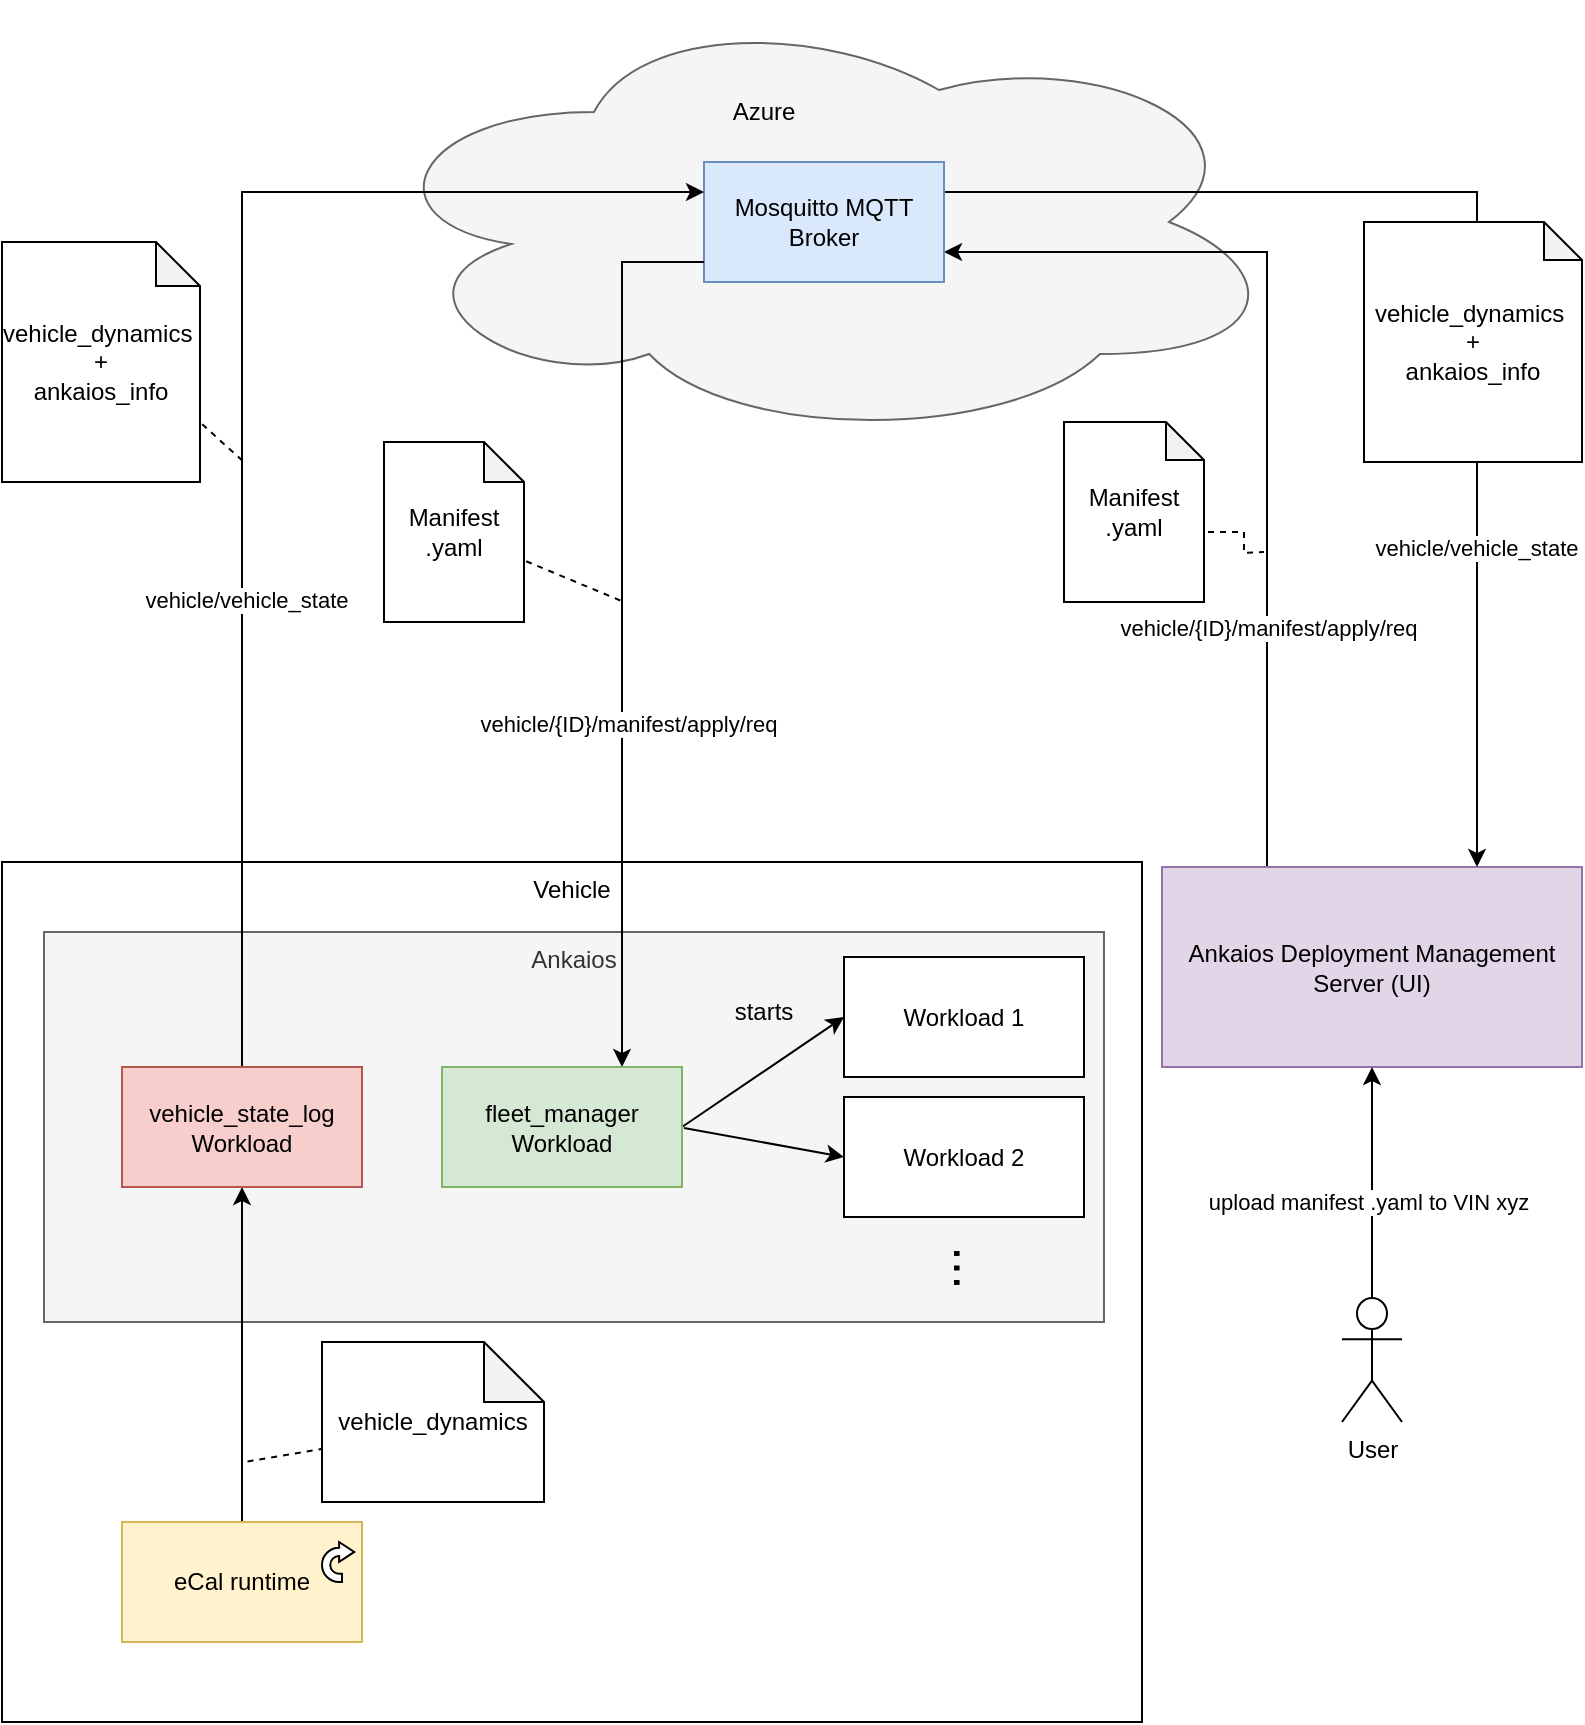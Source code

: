 <mxfile version="24.8.6">
  <diagram name="Page-1" id="0neFrX04GLnOoqS6nLKi">
    <mxGraphModel dx="1062" dy="553" grid="1" gridSize="10" guides="1" tooltips="1" connect="1" arrows="1" fold="1" page="1" pageScale="1" pageWidth="827" pageHeight="1169" math="0" shadow="0">
      <root>
        <mxCell id="0" />
        <mxCell id="1" parent="0" />
        <mxCell id="t3jhIpfsY6wh8uRrXMeH-6" value="" style="ellipse;shape=cloud;whiteSpace=wrap;html=1;fillColor=#f5f5f5;fontColor=#333333;strokeColor=#666666;" vertex="1" parent="1">
          <mxGeometry x="200" y="10" width="460" height="220" as="geometry" />
        </mxCell>
        <mxCell id="t3jhIpfsY6wh8uRrXMeH-8" value="Vehicle" style="rounded=0;whiteSpace=wrap;html=1;align=center;verticalAlign=top;" vertex="1" parent="1">
          <mxGeometry x="19" y="440" width="570" height="430" as="geometry" />
        </mxCell>
        <mxCell id="t3jhIpfsY6wh8uRrXMeH-26" style="edgeStyle=orthogonalEdgeStyle;rounded=0;orthogonalLoop=1;jettySize=auto;html=1;exitX=0.25;exitY=0;exitDx=0;exitDy=0;entryX=1;entryY=0.75;entryDx=0;entryDy=0;" edge="1" parent="1" source="t3jhIpfsY6wh8uRrXMeH-5" target="t3jhIpfsY6wh8uRrXMeH-4">
          <mxGeometry relative="1" as="geometry" />
        </mxCell>
        <mxCell id="t3jhIpfsY6wh8uRrXMeH-27" value="&lt;span style=&quot;color: rgba(0, 0, 0, 0); font-family: monospace; font-size: 0px; text-align: start; background-color: rgb(251, 251, 251);&quot;&gt;%3CmxGraphModel%3E%3Croot%3E%3CmxCell%20id%3D%220%22%2F%3E%3CmxCell%20id%3D%221%22%20parent%3D%220%22%2F%3E%3CmxCell%20id%3D%222%22%20value%3D%22vehicle%2F%7BID%7D%2Fmanifest%2Fapply%2Freq%22%20style%3D%22edgeLabel%3Bhtml%3D1%3Balign%3Dcenter%3BverticalAlign%3Dmiddle%3Bresizable%3D0%3Bpoints%3D%5B%5D%3B%22%20vertex%3D%221%22%20connectable%3D%220%22%20parent%3D%221%22%3E%3CmxGeometry%20x%3D%22332%22%20y%3D%22361.5%22%20as%3D%22geometry%22%2F%3E%3C%2FmxCell%3E%3C%2Froot%3E%3C%2FmxGraphModel%3E&lt;/span&gt;" style="edgeLabel;html=1;align=center;verticalAlign=middle;resizable=0;points=[];" vertex="1" connectable="0" parent="t3jhIpfsY6wh8uRrXMeH-26">
          <mxGeometry x="-0.367" y="-1" relative="1" as="geometry">
            <mxPoint x="1" y="1" as="offset" />
          </mxGeometry>
        </mxCell>
        <mxCell id="t3jhIpfsY6wh8uRrXMeH-28" value="vehicle/{ID}/manifest/apply/req" style="edgeLabel;html=1;align=center;verticalAlign=middle;resizable=0;points=[];" vertex="1" connectable="0" parent="t3jhIpfsY6wh8uRrXMeH-26">
          <mxGeometry x="-0.486" y="1" relative="1" as="geometry">
            <mxPoint x="1" y="1" as="offset" />
          </mxGeometry>
        </mxCell>
        <mxCell id="t3jhIpfsY6wh8uRrXMeH-5" value="Ankaios Deployment Management Server (UI)" style="rounded=0;whiteSpace=wrap;html=1;align=center;verticalAlign=middle;fillColor=#e1d5e7;strokeColor=#9673a6;" vertex="1" parent="1">
          <mxGeometry x="599" y="442.5" width="210" height="100" as="geometry" />
        </mxCell>
        <mxCell id="t3jhIpfsY6wh8uRrXMeH-30" style="edgeStyle=orthogonalEdgeStyle;rounded=0;orthogonalLoop=1;jettySize=auto;html=1;exitX=1;exitY=0.25;exitDx=0;exitDy=0;entryX=0.75;entryY=0;entryDx=0;entryDy=0;" edge="1" parent="1" source="t3jhIpfsY6wh8uRrXMeH-4" target="t3jhIpfsY6wh8uRrXMeH-5">
          <mxGeometry relative="1" as="geometry" />
        </mxCell>
        <mxCell id="t3jhIpfsY6wh8uRrXMeH-31" value="vehicle/vehicle_state" style="edgeLabel;html=1;align=center;verticalAlign=middle;resizable=0;points=[];" vertex="1" connectable="0" parent="t3jhIpfsY6wh8uRrXMeH-30">
          <mxGeometry x="0.472" y="-1" relative="1" as="geometry">
            <mxPoint as="offset" />
          </mxGeometry>
        </mxCell>
        <mxCell id="t3jhIpfsY6wh8uRrXMeH-4" value="Mosquitto MQTT Broker" style="rounded=0;whiteSpace=wrap;html=1;fillColor=#dae8fc;strokeColor=#6c8ebf;" vertex="1" parent="1">
          <mxGeometry x="370" y="90" width="120" height="60" as="geometry" />
        </mxCell>
        <mxCell id="t3jhIpfsY6wh8uRrXMeH-7" value="Ankaios" style="rounded=0;whiteSpace=wrap;html=1;align=center;verticalAlign=top;fillColor=#f5f5f5;fontColor=#333333;strokeColor=#666666;" vertex="1" parent="1">
          <mxGeometry x="40" y="475" width="530" height="195" as="geometry" />
        </mxCell>
        <mxCell id="t3jhIpfsY6wh8uRrXMeH-21" style="edgeStyle=orthogonalEdgeStyle;rounded=0;orthogonalLoop=1;jettySize=auto;html=1;exitX=0.5;exitY=0;exitDx=0;exitDy=0;entryX=0.5;entryY=1;entryDx=0;entryDy=0;" edge="1" parent="1" source="t3jhIpfsY6wh8uRrXMeH-9" target="t3jhIpfsY6wh8uRrXMeH-11">
          <mxGeometry relative="1" as="geometry" />
        </mxCell>
        <mxCell id="t3jhIpfsY6wh8uRrXMeH-9" value="eCal runtime" style="rounded=0;whiteSpace=wrap;html=1;fillColor=#fff2cc;strokeColor=#d6b656;" vertex="1" parent="1">
          <mxGeometry x="79" y="770" width="120" height="60" as="geometry" />
        </mxCell>
        <mxCell id="t3jhIpfsY6wh8uRrXMeH-15" style="edgeStyle=orthogonalEdgeStyle;rounded=0;orthogonalLoop=1;jettySize=auto;html=1;exitX=0.75;exitY=0;exitDx=0;exitDy=0;startArrow=classic;startFill=1;endArrow=none;endFill=0;" edge="1" parent="1" source="t3jhIpfsY6wh8uRrXMeH-10">
          <mxGeometry relative="1" as="geometry">
            <mxPoint x="370" y="140" as="targetPoint" />
            <Array as="points">
              <mxPoint x="329" y="140" />
            </Array>
          </mxGeometry>
        </mxCell>
        <mxCell id="t3jhIpfsY6wh8uRrXMeH-16" value="vehicle/{ID}/manifest/apply/req" style="edgeLabel;html=1;align=center;verticalAlign=middle;resizable=0;points=[];" vertex="1" connectable="0" parent="t3jhIpfsY6wh8uRrXMeH-15">
          <mxGeometry x="-0.107" y="-3" relative="1" as="geometry">
            <mxPoint y="26" as="offset" />
          </mxGeometry>
        </mxCell>
        <mxCell id="t3jhIpfsY6wh8uRrXMeH-33" style="rounded=0;orthogonalLoop=1;jettySize=auto;html=1;exitX=1;exitY=0.5;exitDx=0;exitDy=0;entryX=0;entryY=0.5;entryDx=0;entryDy=0;" edge="1" parent="1" source="t3jhIpfsY6wh8uRrXMeH-10" target="t3jhIpfsY6wh8uRrXMeH-12">
          <mxGeometry relative="1" as="geometry" />
        </mxCell>
        <mxCell id="t3jhIpfsY6wh8uRrXMeH-34" style="rounded=0;orthogonalLoop=1;jettySize=auto;html=1;entryX=0;entryY=0.5;entryDx=0;entryDy=0;" edge="1" parent="1" target="t3jhIpfsY6wh8uRrXMeH-13">
          <mxGeometry relative="1" as="geometry">
            <mxPoint x="360" y="573" as="sourcePoint" />
          </mxGeometry>
        </mxCell>
        <mxCell id="t3jhIpfsY6wh8uRrXMeH-10" value="fleet_manager&lt;div&gt;Workload&lt;/div&gt;" style="rounded=0;whiteSpace=wrap;html=1;fillColor=#d5e8d4;strokeColor=#82b366;" vertex="1" parent="1">
          <mxGeometry x="239" y="542.5" width="120" height="60" as="geometry" />
        </mxCell>
        <mxCell id="t3jhIpfsY6wh8uRrXMeH-19" style="edgeStyle=orthogonalEdgeStyle;rounded=0;orthogonalLoop=1;jettySize=auto;html=1;exitX=0.5;exitY=0;exitDx=0;exitDy=0;entryX=0;entryY=0.25;entryDx=0;entryDy=0;" edge="1" parent="1" source="t3jhIpfsY6wh8uRrXMeH-11" target="t3jhIpfsY6wh8uRrXMeH-4">
          <mxGeometry relative="1" as="geometry" />
        </mxCell>
        <mxCell id="t3jhIpfsY6wh8uRrXMeH-20" value="vehicle/vehicle_state" style="edgeLabel;html=1;align=center;verticalAlign=middle;resizable=0;points=[];" vertex="1" connectable="0" parent="t3jhIpfsY6wh8uRrXMeH-19">
          <mxGeometry x="-0.298" y="-2" relative="1" as="geometry">
            <mxPoint y="1" as="offset" />
          </mxGeometry>
        </mxCell>
        <mxCell id="t3jhIpfsY6wh8uRrXMeH-11" value="vehicle_state_log&lt;div&gt;Workload&lt;/div&gt;" style="rounded=0;whiteSpace=wrap;html=1;fillColor=#f8cecc;strokeColor=#b85450;" vertex="1" parent="1">
          <mxGeometry x="79" y="542.5" width="120" height="60" as="geometry" />
        </mxCell>
        <mxCell id="t3jhIpfsY6wh8uRrXMeH-12" value="Workload 1" style="rounded=0;whiteSpace=wrap;html=1;" vertex="1" parent="1">
          <mxGeometry x="440" y="487.5" width="120" height="60" as="geometry" />
        </mxCell>
        <mxCell id="t3jhIpfsY6wh8uRrXMeH-13" value="Workload 2" style="rounded=0;whiteSpace=wrap;html=1;" vertex="1" parent="1">
          <mxGeometry x="440" y="557.5" width="120" height="60" as="geometry" />
        </mxCell>
        <mxCell id="t3jhIpfsY6wh8uRrXMeH-14" value="..." style="text;html=1;align=center;verticalAlign=middle;whiteSpace=wrap;rounded=0;rotation=90;fontSize=26;" vertex="1" parent="1">
          <mxGeometry x="474" y="634" width="60" height="18" as="geometry" />
        </mxCell>
        <mxCell id="t3jhIpfsY6wh8uRrXMeH-18" style="rounded=0;orthogonalLoop=1;jettySize=auto;html=1;exitX=0;exitY=0;exitDx=60;exitDy=55;exitPerimeter=0;dashed=1;endArrow=none;endFill=0;" edge="1" parent="1" source="t3jhIpfsY6wh8uRrXMeH-17">
          <mxGeometry relative="1" as="geometry">
            <mxPoint x="330" y="310" as="targetPoint" />
          </mxGeometry>
        </mxCell>
        <mxCell id="t3jhIpfsY6wh8uRrXMeH-17" value="Manifest&lt;div&gt;.yaml&lt;/div&gt;" style="shape=note;whiteSpace=wrap;html=1;backgroundOutline=1;darkOpacity=0.05;size=20;" vertex="1" parent="1">
          <mxGeometry x="210" y="230" width="70" height="90" as="geometry" />
        </mxCell>
        <mxCell id="t3jhIpfsY6wh8uRrXMeH-23" style="rounded=0;orthogonalLoop=1;jettySize=auto;html=1;exitX=0.011;exitY=0.665;exitDx=0;exitDy=0;exitPerimeter=0;dashed=1;endArrow=none;endFill=0;" edge="1" parent="1" source="t3jhIpfsY6wh8uRrXMeH-22">
          <mxGeometry relative="1" as="geometry">
            <mxPoint x="140" y="740" as="targetPoint" />
          </mxGeometry>
        </mxCell>
        <mxCell id="t3jhIpfsY6wh8uRrXMeH-22" value="vehicle_dynamics" style="shape=note;whiteSpace=wrap;html=1;backgroundOutline=1;darkOpacity=0.05;" vertex="1" parent="1">
          <mxGeometry x="179" y="680" width="111" height="80" as="geometry" />
        </mxCell>
        <mxCell id="t3jhIpfsY6wh8uRrXMeH-25" style="rounded=0;orthogonalLoop=1;jettySize=auto;html=1;exitX=0;exitY=0;exitDx=60;exitDy=55;exitPerimeter=0;dashed=1;endArrow=none;endFill=0;" edge="1" parent="1" source="t3jhIpfsY6wh8uRrXMeH-24">
          <mxGeometry relative="1" as="geometry">
            <mxPoint x="140" y="240" as="targetPoint" />
          </mxGeometry>
        </mxCell>
        <mxCell id="t3jhIpfsY6wh8uRrXMeH-24" value="vehicle_dynamics&amp;nbsp;&lt;div&gt;+&lt;/div&gt;&lt;div&gt;ankaios_info&lt;/div&gt;" style="shape=note;whiteSpace=wrap;html=1;backgroundOutline=1;darkOpacity=0.05;size=22;" vertex="1" parent="1">
          <mxGeometry x="19" y="130" width="99" height="120" as="geometry" />
        </mxCell>
        <mxCell id="t3jhIpfsY6wh8uRrXMeH-37" style="edgeStyle=orthogonalEdgeStyle;rounded=0;orthogonalLoop=1;jettySize=auto;html=1;exitX=0;exitY=0;exitDx=60;exitDy=55;exitPerimeter=0;endArrow=none;endFill=0;dashed=1;" edge="1" parent="1" source="t3jhIpfsY6wh8uRrXMeH-29">
          <mxGeometry relative="1" as="geometry">
            <mxPoint x="650" y="285" as="targetPoint" />
          </mxGeometry>
        </mxCell>
        <mxCell id="t3jhIpfsY6wh8uRrXMeH-29" value="Manifest&lt;div&gt;.yaml&lt;/div&gt;" style="shape=note;whiteSpace=wrap;html=1;backgroundOutline=1;darkOpacity=0.05;size=19;" vertex="1" parent="1">
          <mxGeometry x="550" y="220" width="70" height="90" as="geometry" />
        </mxCell>
        <mxCell id="t3jhIpfsY6wh8uRrXMeH-32" value="Azure" style="text;html=1;align=center;verticalAlign=middle;whiteSpace=wrap;rounded=0;" vertex="1" parent="1">
          <mxGeometry x="370" y="50" width="60" height="30" as="geometry" />
        </mxCell>
        <mxCell id="t3jhIpfsY6wh8uRrXMeH-35" value="starts" style="text;html=1;align=center;verticalAlign=middle;whiteSpace=wrap;rounded=0;" vertex="1" parent="1">
          <mxGeometry x="370" y="500" width="60" height="30" as="geometry" />
        </mxCell>
        <mxCell id="t3jhIpfsY6wh8uRrXMeH-39" style="edgeStyle=orthogonalEdgeStyle;rounded=0;orthogonalLoop=1;jettySize=auto;html=1;exitX=0.5;exitY=0;exitDx=0;exitDy=0;exitPerimeter=0;entryX=0.5;entryY=1;entryDx=0;entryDy=0;" edge="1" parent="1" source="t3jhIpfsY6wh8uRrXMeH-38" target="t3jhIpfsY6wh8uRrXMeH-5">
          <mxGeometry relative="1" as="geometry" />
        </mxCell>
        <mxCell id="t3jhIpfsY6wh8uRrXMeH-40" value="upload manifest .yaml to VIN xyz" style="edgeLabel;html=1;align=center;verticalAlign=middle;resizable=0;points=[];" vertex="1" connectable="0" parent="t3jhIpfsY6wh8uRrXMeH-39">
          <mxGeometry x="-0.157" y="2" relative="1" as="geometry">
            <mxPoint as="offset" />
          </mxGeometry>
        </mxCell>
        <mxCell id="t3jhIpfsY6wh8uRrXMeH-38" value="User" style="shape=umlActor;verticalLabelPosition=bottom;verticalAlign=top;html=1;outlineConnect=0;" vertex="1" parent="1">
          <mxGeometry x="689" y="658" width="30" height="62" as="geometry" />
        </mxCell>
        <mxCell id="t3jhIpfsY6wh8uRrXMeH-41" value="vehicle_dynamics&amp;nbsp;&lt;div&gt;+&lt;/div&gt;&lt;div&gt;ankaios_info&lt;/div&gt;" style="shape=note;whiteSpace=wrap;html=1;backgroundOutline=1;darkOpacity=0.05;size=19;" vertex="1" parent="1">
          <mxGeometry x="700" y="120" width="109" height="120" as="geometry" />
        </mxCell>
        <mxCell id="t3jhIpfsY6wh8uRrXMeH-42" value="" style="html=1;shadow=0;dashed=0;align=center;verticalAlign=middle;shape=mxgraph.arrows2.uTurnArrow;dy=2.06;arrowHead=9.89;dx2=7.58;" vertex="1" parent="1">
          <mxGeometry x="179" y="780" width="10" height="20" as="geometry" />
        </mxCell>
      </root>
    </mxGraphModel>
  </diagram>
</mxfile>
